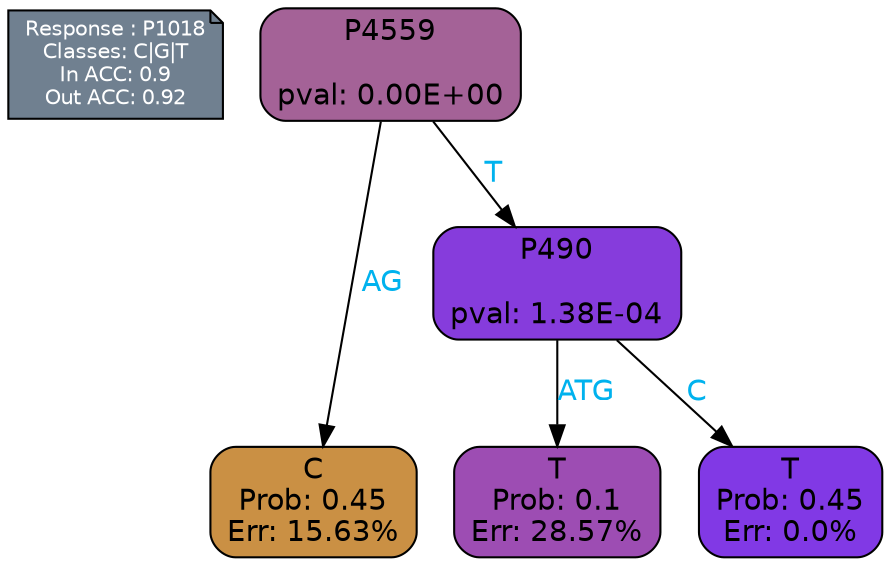 digraph Tree {
node [shape=box, style="filled, rounded", color="black", fontname=helvetica] ;
graph [ranksep=equally, splines=polylines, bgcolor=transparent, dpi=600] ;
edge [fontname=helvetica] ;
LEGEND [label="Response : P1018
Classes: C|G|T
In ACC: 0.9
Out ACC: 0.92
",shape=note,align=left,style=filled,fillcolor="slategray",fontcolor="white",fontsize=10];1 [label="P4559

pval: 0.00E+00", fillcolor="#a46297"] ;
2 [label="C
Prob: 0.45
Err: 15.63%", fillcolor="#ca9044"] ;
3 [label="P490

pval: 1.38E-04", fillcolor="#863cdc"] ;
4 [label="T
Prob: 0.1
Err: 28.57%", fillcolor="#9d4db3"] ;
5 [label="T
Prob: 0.45
Err: 0.0%", fillcolor="#8139e5"] ;
1 -> 2 [label="AG",fontcolor=deepskyblue2] ;
1 -> 3 [label="T",fontcolor=deepskyblue2] ;
3 -> 4 [label="ATG",fontcolor=deepskyblue2] ;
3 -> 5 [label="C",fontcolor=deepskyblue2] ;
{rank = same; 2;4;5;}{rank = same; LEGEND;1;}}